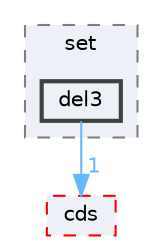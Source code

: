 digraph "external/libcds/test/stress/set/del3"
{
 // LATEX_PDF_SIZE
  bgcolor="transparent";
  edge [fontname=Helvetica,fontsize=10,labelfontname=Helvetica,labelfontsize=10];
  node [fontname=Helvetica,fontsize=10,shape=box,height=0.2,width=0.4];
  compound=true
  subgraph clusterdir_6cd1720c94157b6237a5350fa8110395 {
    graph [ bgcolor="#edf0f7", pencolor="grey50", label="set", fontname=Helvetica,fontsize=10 style="filled,dashed", URL="dir_6cd1720c94157b6237a5350fa8110395.html",tooltip=""]
  dir_b8ff2b18c68da4f159072b54cdce1e51 [label="del3", fillcolor="#edf0f7", color="grey25", style="filled,bold", URL="dir_b8ff2b18c68da4f159072b54cdce1e51.html",tooltip=""];
  }
  dir_fcf032bbf40cb4a20f944ac15896063c [label="cds", fillcolor="#edf0f7", color="red", style="filled,dashed", URL="dir_fcf032bbf40cb4a20f944ac15896063c.html",tooltip=""];
  dir_b8ff2b18c68da4f159072b54cdce1e51->dir_fcf032bbf40cb4a20f944ac15896063c [headlabel="1", labeldistance=1.5 headhref="dir_000188_000111.html" href="dir_000188_000111.html" color="steelblue1" fontcolor="steelblue1"];
}
